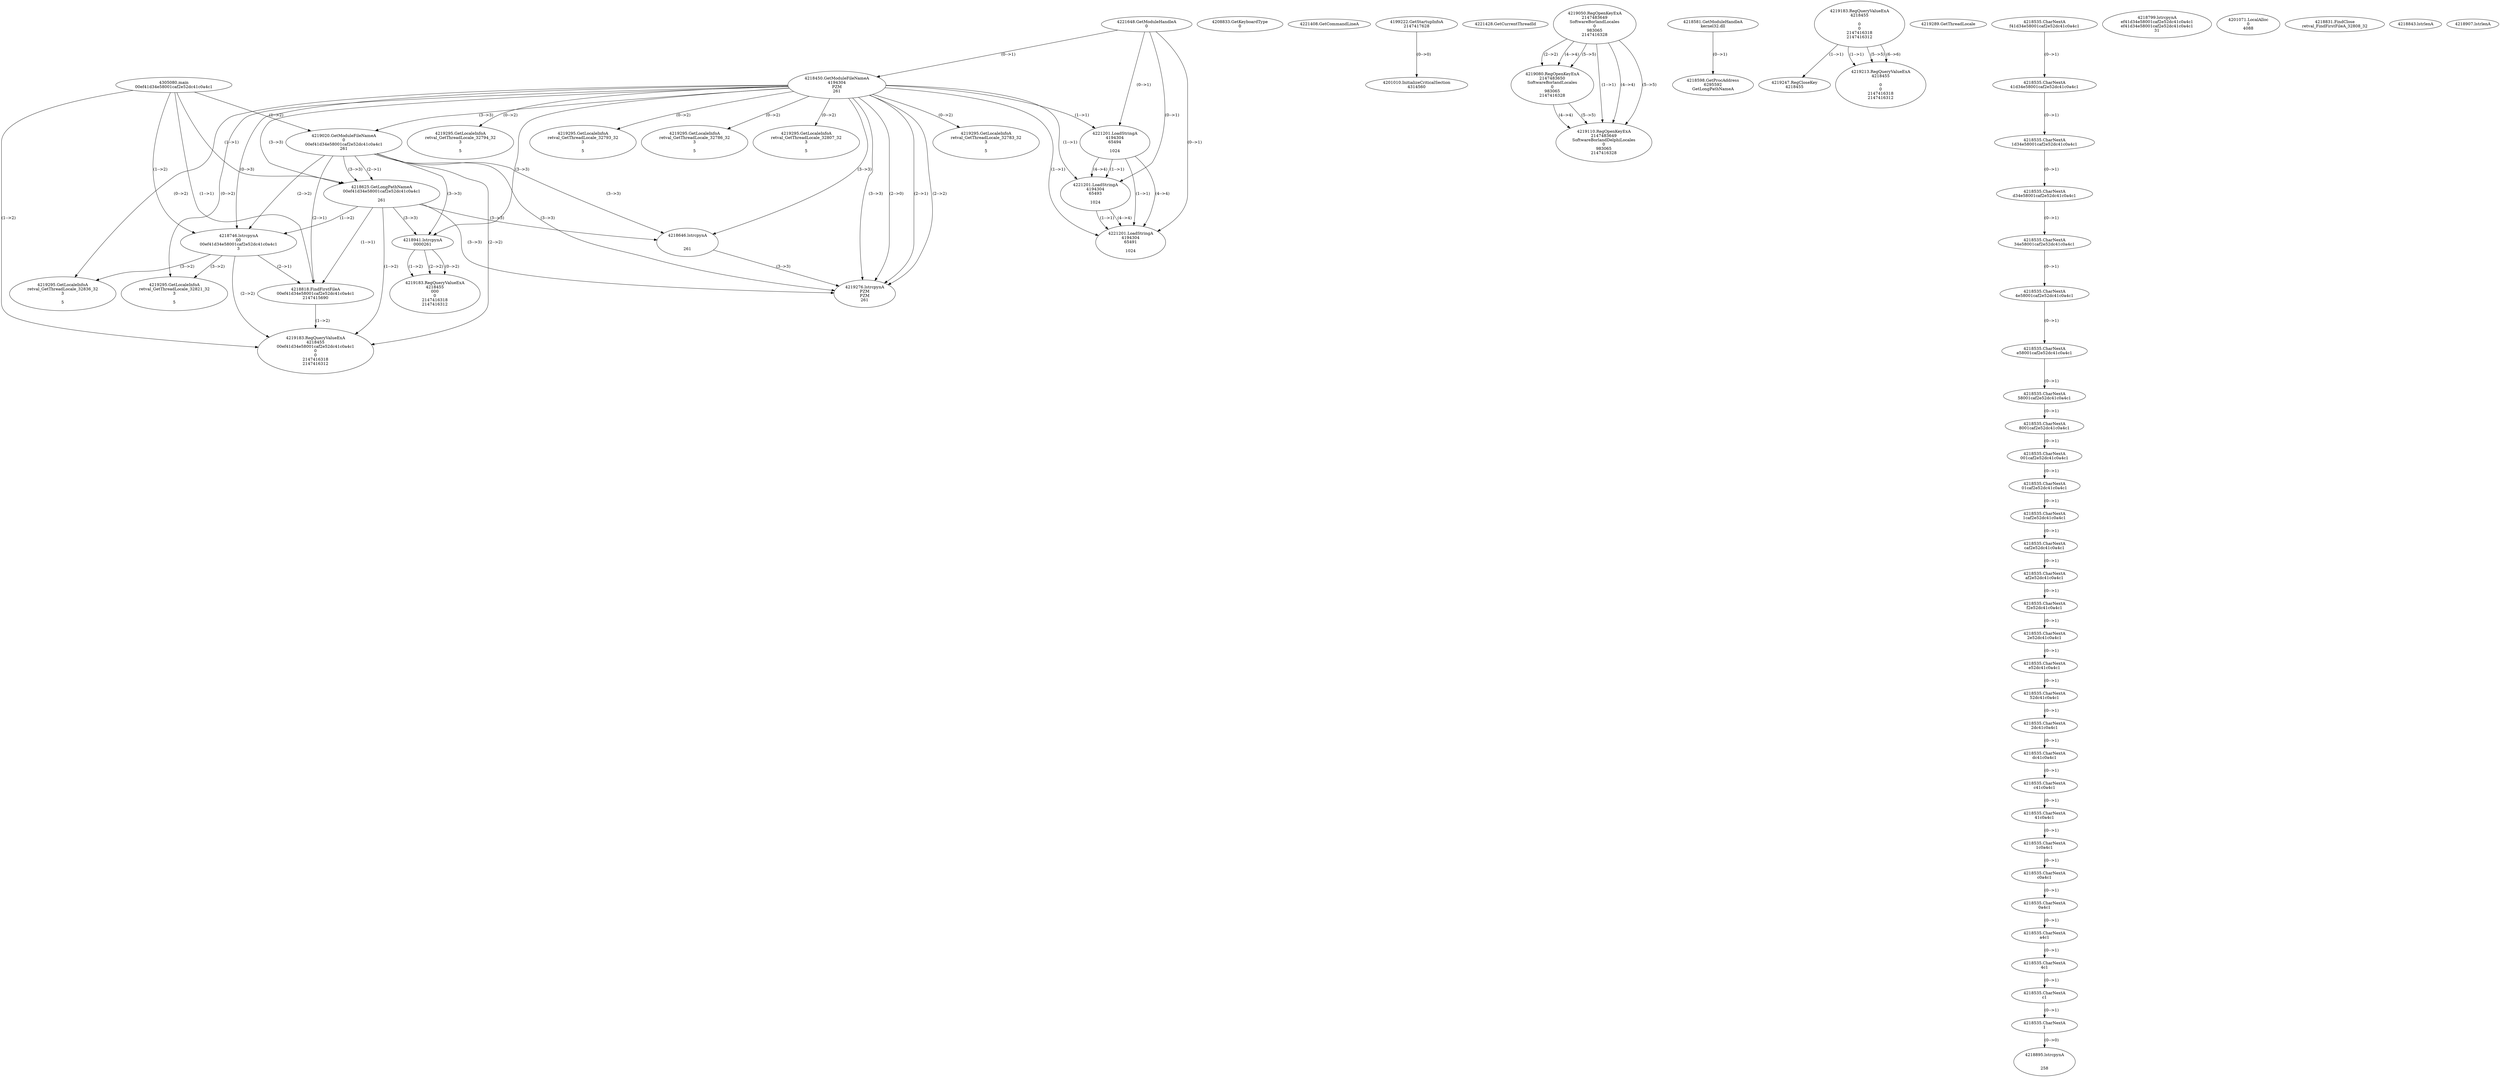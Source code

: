 // Global SCDG with merge call
digraph {
	0 [label="4305080.main
00ef41d34e58001caf2e52dc41c0a4c1"]
	1 [label="4221648.GetModuleHandleA
0"]
	2 [label="4208833.GetKeyboardType
0"]
	3 [label="4221408.GetCommandLineA
"]
	4 [label="4199222.GetStartupInfoA
2147417628"]
	5 [label="4221428.GetCurrentThreadId
"]
	6 [label="4218450.GetModuleFileNameA
4194304
PZM
261"]
	1 -> 6 [label="(0-->1)"]
	7 [label="4219020.GetModuleFileNameA
0
00ef41d34e58001caf2e52dc41c0a4c1
261"]
	0 -> 7 [label="(1-->2)"]
	6 -> 7 [label="(3-->3)"]
	8 [label="4219050.RegOpenKeyExA
2147483649
Software\Borland\Locales
0
983065
2147416328"]
	9 [label="4218581.GetModuleHandleA
kernel32.dll"]
	10 [label="4218598.GetProcAddress
6295592
GetLongPathNameA"]
	9 -> 10 [label="(0-->1)"]
	11 [label="4218625.GetLongPathNameA
00ef41d34e58001caf2e52dc41c0a4c1

261"]
	0 -> 11 [label="(1-->1)"]
	7 -> 11 [label="(2-->1)"]
	6 -> 11 [label="(3-->3)"]
	7 -> 11 [label="(3-->3)"]
	12 [label="4218646.lstrcpynA


261"]
	6 -> 12 [label="(3-->3)"]
	7 -> 12 [label="(3-->3)"]
	11 -> 12 [label="(3-->3)"]
	13 [label="4219183.RegQueryValueExA
4218455

0
0
2147416318
2147416312"]
	14 [label="4219247.RegCloseKey
4218455"]
	13 -> 14 [label="(1-->1)"]
	15 [label="4219276.lstrcpynA
PZM
PZM
261"]
	6 -> 15 [label="(2-->1)"]
	6 -> 15 [label="(2-->2)"]
	6 -> 15 [label="(3-->3)"]
	7 -> 15 [label="(3-->3)"]
	11 -> 15 [label="(3-->3)"]
	12 -> 15 [label="(3-->3)"]
	6 -> 15 [label="(2-->0)"]
	16 [label="4219289.GetThreadLocale
"]
	17 [label="4219295.GetLocaleInfoA
retval_GetThreadLocale_32786_32
3

5"]
	6 -> 17 [label="(0-->2)"]
	18 [label="4221201.LoadStringA
4194304
65494

1024"]
	1 -> 18 [label="(0-->1)"]
	6 -> 18 [label="(1-->1)"]
	19 [label="4221201.LoadStringA
4194304
65493

1024"]
	1 -> 19 [label="(0-->1)"]
	6 -> 19 [label="(1-->1)"]
	18 -> 19 [label="(1-->1)"]
	18 -> 19 [label="(4-->4)"]
	20 [label="4219080.RegOpenKeyExA
2147483650
Software\Borland\Locales
0
983065
2147416328"]
	8 -> 20 [label="(2-->2)"]
	8 -> 20 [label="(4-->4)"]
	8 -> 20 [label="(5-->5)"]
	21 [label="4219213.RegQueryValueExA
4218455

0
0
2147416318
2147416312"]
	13 -> 21 [label="(1-->1)"]
	13 -> 21 [label="(5-->5)"]
	13 -> 21 [label="(6-->6)"]
	22 [label="4219295.GetLocaleInfoA
retval_GetThreadLocale_32807_32
3

5"]
	6 -> 22 [label="(0-->2)"]
	23 [label="4219110.RegOpenKeyExA
2147483649
Software\Borland\Delphi\Locales
0
983065
2147416328"]
	8 -> 23 [label="(1-->1)"]
	8 -> 23 [label="(4-->4)"]
	20 -> 23 [label="(4-->4)"]
	8 -> 23 [label="(5-->5)"]
	20 -> 23 [label="(5-->5)"]
	24 [label="4218746.lstrcpynA
00
00ef41d34e58001caf2e52dc41c0a4c1
3"]
	0 -> 24 [label="(1-->2)"]
	7 -> 24 [label="(2-->2)"]
	11 -> 24 [label="(1-->2)"]
	6 -> 24 [label="(0-->3)"]
	25 [label="4218535.CharNextA
f41d34e58001caf2e52dc41c0a4c1"]
	26 [label="4218535.CharNextA
41d34e58001caf2e52dc41c0a4c1"]
	25 -> 26 [label="(0-->1)"]
	27 [label="4218535.CharNextA
1d34e58001caf2e52dc41c0a4c1"]
	26 -> 27 [label="(0-->1)"]
	28 [label="4218535.CharNextA
d34e58001caf2e52dc41c0a4c1"]
	27 -> 28 [label="(0-->1)"]
	29 [label="4218535.CharNextA
34e58001caf2e52dc41c0a4c1"]
	28 -> 29 [label="(0-->1)"]
	30 [label="4218535.CharNextA
4e58001caf2e52dc41c0a4c1"]
	29 -> 30 [label="(0-->1)"]
	31 [label="4218535.CharNextA
e58001caf2e52dc41c0a4c1"]
	30 -> 31 [label="(0-->1)"]
	32 [label="4218535.CharNextA
58001caf2e52dc41c0a4c1"]
	31 -> 32 [label="(0-->1)"]
	33 [label="4218535.CharNextA
8001caf2e52dc41c0a4c1"]
	32 -> 33 [label="(0-->1)"]
	34 [label="4218535.CharNextA
001caf2e52dc41c0a4c1"]
	33 -> 34 [label="(0-->1)"]
	35 [label="4218535.CharNextA
01caf2e52dc41c0a4c1"]
	34 -> 35 [label="(0-->1)"]
	36 [label="4218535.CharNextA
1caf2e52dc41c0a4c1"]
	35 -> 36 [label="(0-->1)"]
	37 [label="4218535.CharNextA
caf2e52dc41c0a4c1"]
	36 -> 37 [label="(0-->1)"]
	38 [label="4218535.CharNextA
af2e52dc41c0a4c1"]
	37 -> 38 [label="(0-->1)"]
	39 [label="4218535.CharNextA
f2e52dc41c0a4c1"]
	38 -> 39 [label="(0-->1)"]
	40 [label="4218535.CharNextA
2e52dc41c0a4c1"]
	39 -> 40 [label="(0-->1)"]
	41 [label="4218535.CharNextA
e52dc41c0a4c1"]
	40 -> 41 [label="(0-->1)"]
	42 [label="4218535.CharNextA
52dc41c0a4c1"]
	41 -> 42 [label="(0-->1)"]
	43 [label="4218535.CharNextA
2dc41c0a4c1"]
	42 -> 43 [label="(0-->1)"]
	44 [label="4218535.CharNextA
dc41c0a4c1"]
	43 -> 44 [label="(0-->1)"]
	45 [label="4218535.CharNextA
c41c0a4c1"]
	44 -> 45 [label="(0-->1)"]
	46 [label="4218535.CharNextA
41c0a4c1"]
	45 -> 46 [label="(0-->1)"]
	47 [label="4218535.CharNextA
1c0a4c1"]
	46 -> 47 [label="(0-->1)"]
	48 [label="4218535.CharNextA
c0a4c1"]
	47 -> 48 [label="(0-->1)"]
	49 [label="4218535.CharNextA
0a4c1"]
	48 -> 49 [label="(0-->1)"]
	50 [label="4218535.CharNextA
a4c1"]
	49 -> 50 [label="(0-->1)"]
	51 [label="4218535.CharNextA
4c1"]
	50 -> 51 [label="(0-->1)"]
	52 [label="4218535.CharNextA
c1"]
	51 -> 52 [label="(0-->1)"]
	53 [label="4218535.CharNextA
1"]
	52 -> 53 [label="(0-->1)"]
	54 [label="4218799.lstrcpynA
ef41d34e58001caf2e52dc41c0a4c1
ef41d34e58001caf2e52dc41c0a4c1
31"]
	55 [label="4218818.FindFirstFileA
00ef41d34e58001caf2e52dc41c0a4c1
2147415690"]
	0 -> 55 [label="(1-->1)"]
	7 -> 55 [label="(2-->1)"]
	11 -> 55 [label="(1-->1)"]
	24 -> 55 [label="(2-->1)"]
	56 [label="4219183.RegQueryValueExA
4218455
00ef41d34e58001caf2e52dc41c0a4c1
0
0
2147416318
2147416312"]
	0 -> 56 [label="(1-->2)"]
	7 -> 56 [label="(2-->2)"]
	11 -> 56 [label="(1-->2)"]
	24 -> 56 [label="(2-->2)"]
	55 -> 56 [label="(1-->2)"]
	57 [label="4219295.GetLocaleInfoA
retval_GetThreadLocale_32821_32
3

5"]
	6 -> 57 [label="(0-->2)"]
	24 -> 57 [label="(3-->2)"]
	58 [label="4201010.InitializeCriticalSection
4314560"]
	4 -> 58 [label="(0-->0)"]
	59 [label="4201071.LocalAlloc
0
4088"]
	60 [label="4218831.FindClose
retval_FindFirstFileA_32808_32"]
	61 [label="4218843.lstrlenA
"]
	62 [label="4218895.lstrcpynA


258"]
	53 -> 62 [label="(0-->0)"]
	63 [label="4218907.lstrlenA
"]
	64 [label="4218941.lstrcpynA
00\
00\
261"]
	6 -> 64 [label="(3-->3)"]
	7 -> 64 [label="(3-->3)"]
	11 -> 64 [label="(3-->3)"]
	65 [label="4219183.RegQueryValueExA
4218455
00\
0
0
2147416318
2147416312"]
	64 -> 65 [label="(1-->2)"]
	64 -> 65 [label="(2-->2)"]
	64 -> 65 [label="(0-->2)"]
	66 [label="4219295.GetLocaleInfoA
retval_GetThreadLocale_32836_32
3

5"]
	6 -> 66 [label="(0-->2)"]
	24 -> 66 [label="(3-->2)"]
	67 [label="4219295.GetLocaleInfoA
retval_GetThreadLocale_32783_32
3

5"]
	6 -> 67 [label="(0-->2)"]
	68 [label="4221201.LoadStringA
4194304
65491

1024"]
	1 -> 68 [label="(0-->1)"]
	6 -> 68 [label="(1-->1)"]
	18 -> 68 [label="(1-->1)"]
	19 -> 68 [label="(1-->1)"]
	18 -> 68 [label="(4-->4)"]
	19 -> 68 [label="(4-->4)"]
	69 [label="4219295.GetLocaleInfoA
retval_GetThreadLocale_32794_32
3

5"]
	6 -> 69 [label="(0-->2)"]
	70 [label="4219295.GetLocaleInfoA
retval_GetThreadLocale_32793_32
3

5"]
	6 -> 70 [label="(0-->2)"]
}
